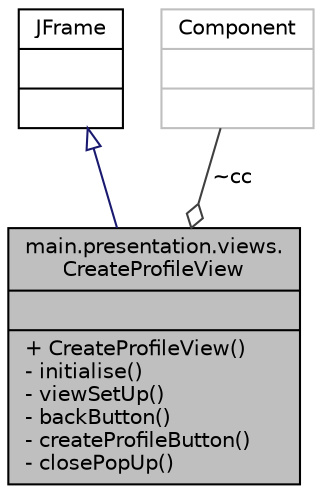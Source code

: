 digraph "main.presentation.views.CreateProfileView"
{
 // INTERACTIVE_SVG=YES
 // LATEX_PDF_SIZE
  edge [fontname="Helvetica",fontsize="10",labelfontname="Helvetica",labelfontsize="10"];
  node [fontname="Helvetica",fontsize="10",shape=record];
  Node1 [label="{main.presentation.views.\lCreateProfileView\n||+ CreateProfileView()\l- initialise()\l- viewSetUp()\l- backButton()\l- createProfileButton()\l- closePopUp()\l}",height=0.2,width=0.4,color="black", fillcolor="grey75", style="filled", fontcolor="black",tooltip=" "];
  Node2 -> Node1 [dir="back",color="midnightblue",fontsize="10",style="solid",arrowtail="onormal",fontname="Helvetica"];
  Node2 [label="{JFrame\n||}",height=0.2,width=0.4,color="black", fillcolor="white", style="filled",URL="$classJFrame.html",tooltip=" "];
  Node3 -> Node1 [color="grey25",fontsize="10",style="solid",label=" ~cc" ,arrowhead="odiamond",fontname="Helvetica"];
  Node3 [label="{Component\n||}",height=0.2,width=0.4,color="grey75", fillcolor="white", style="filled",tooltip=" "];
}
